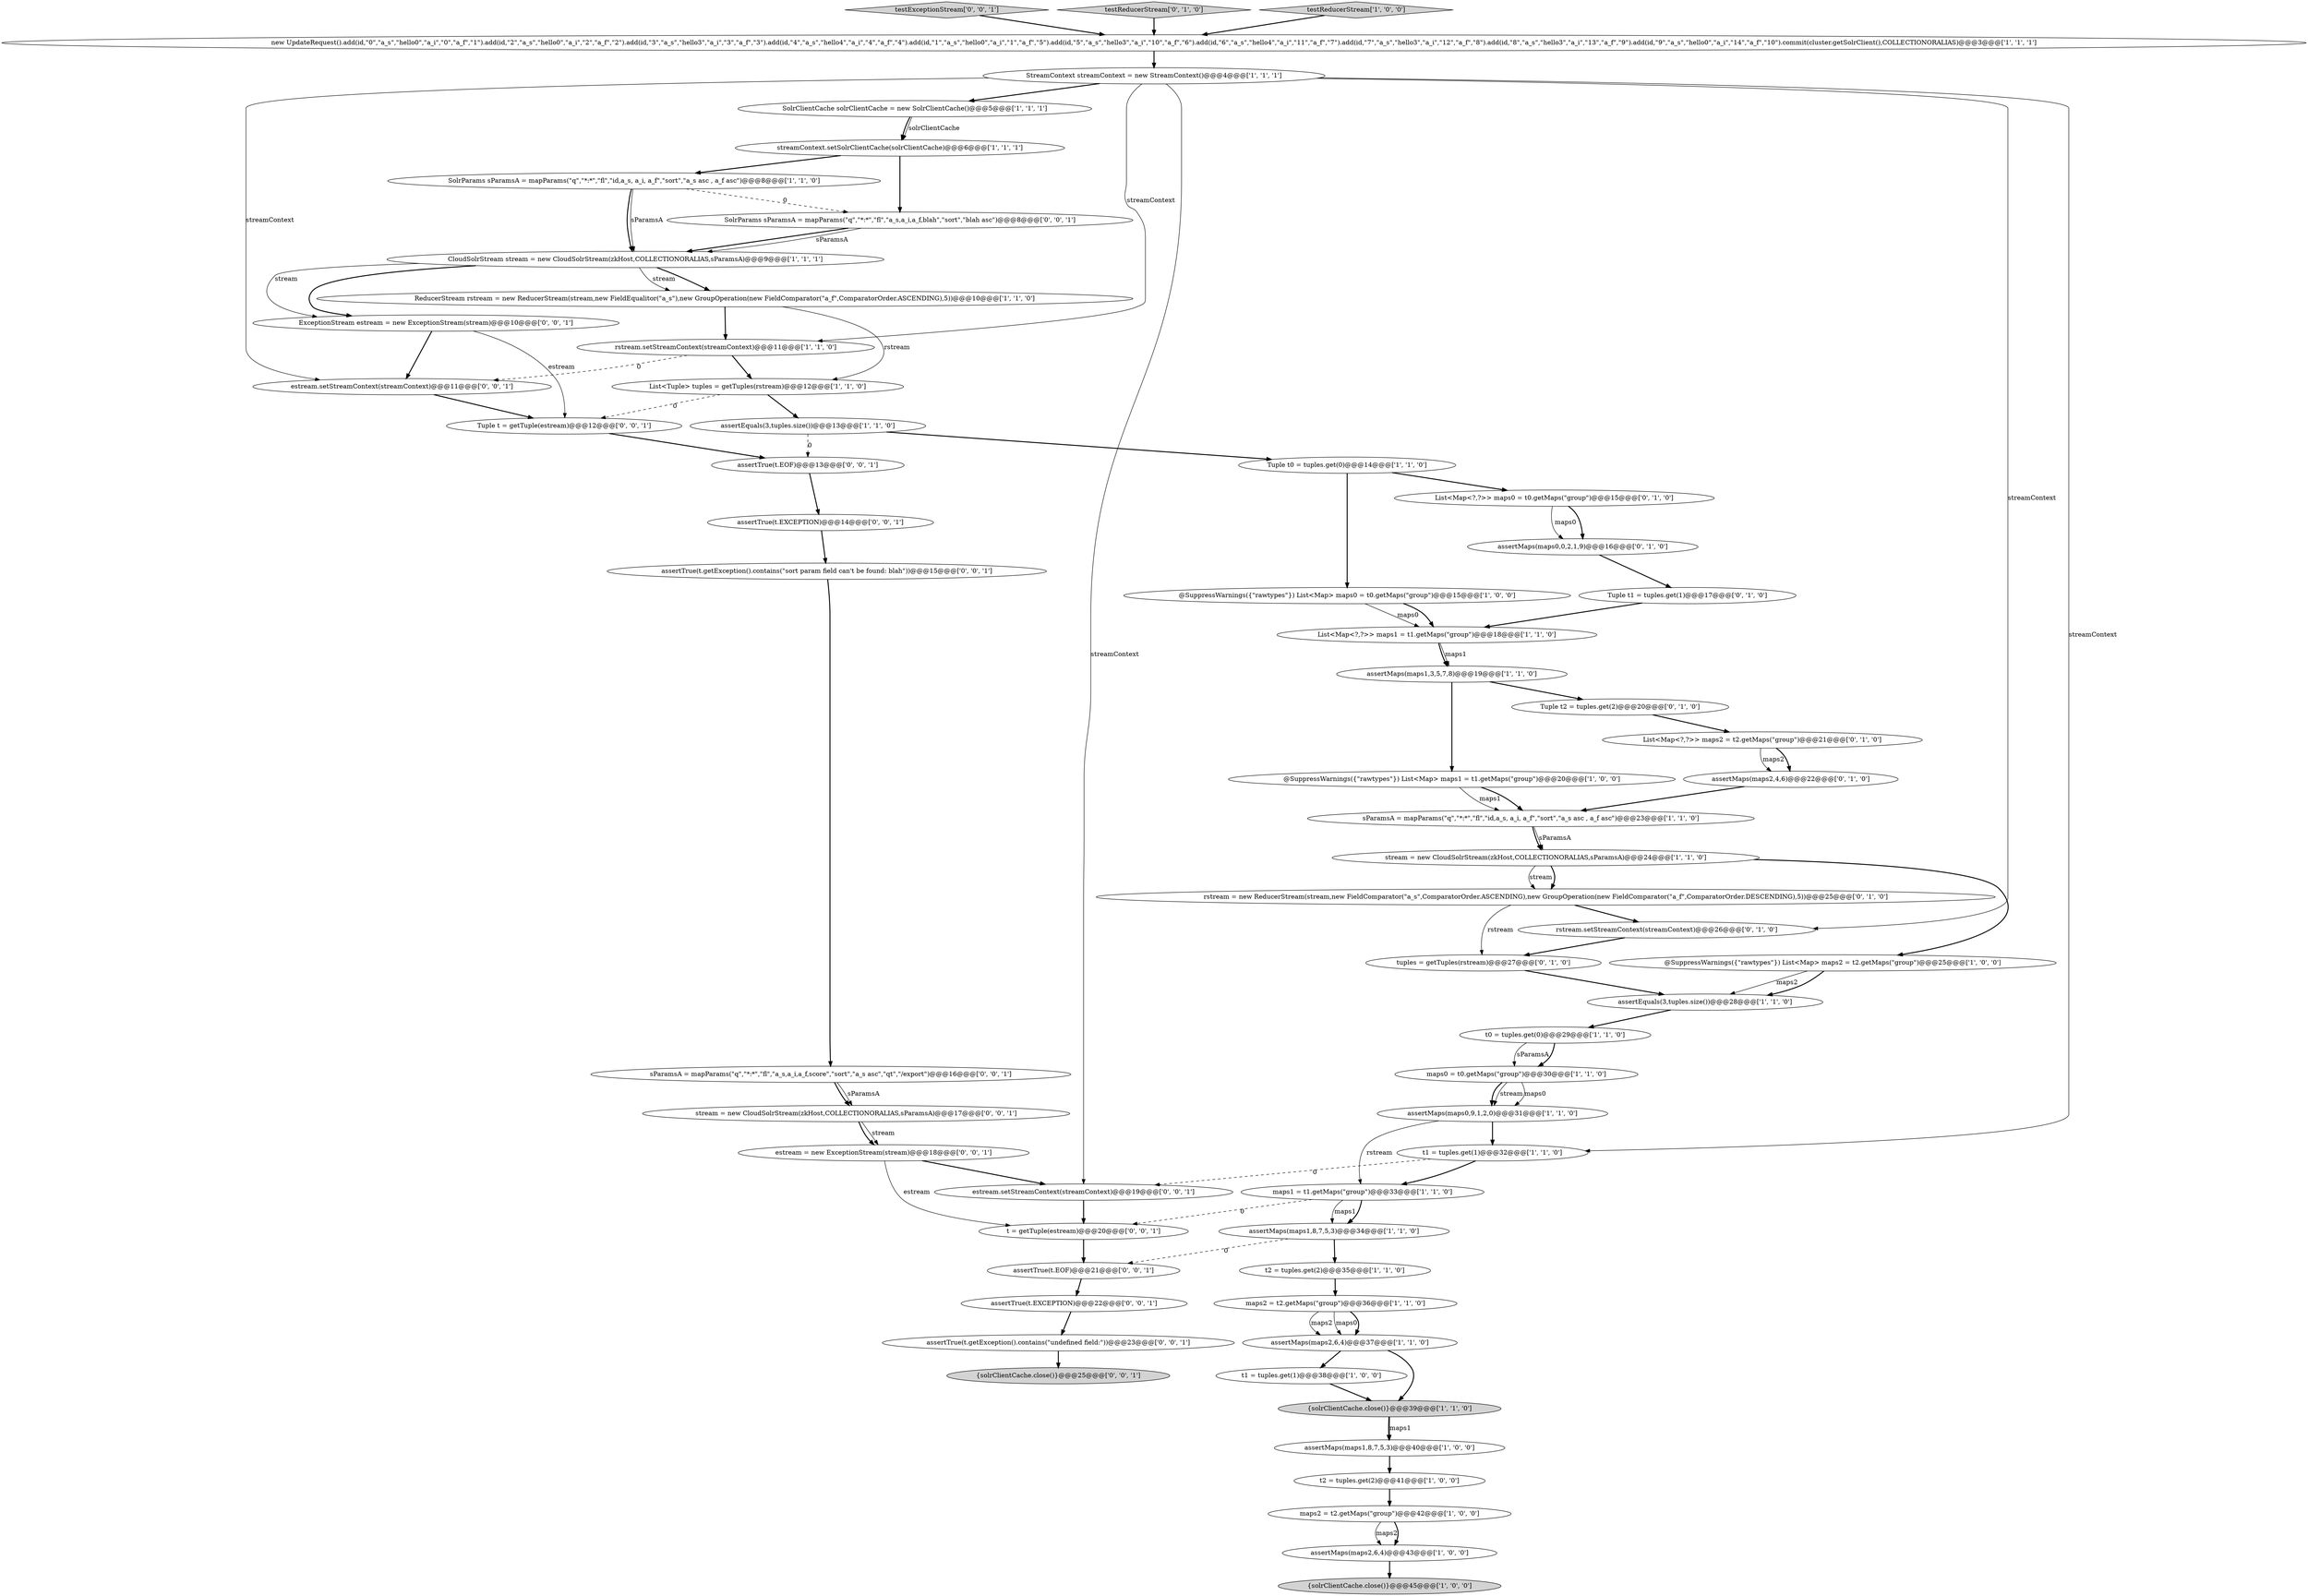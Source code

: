 digraph {
10 [style = filled, label = "assertMaps(maps1,8,7,5,3)@@@34@@@['1', '1', '0']", fillcolor = white, shape = ellipse image = "AAA0AAABBB1BBB"];
53 [style = filled, label = "testExceptionStream['0', '0', '1']", fillcolor = lightgray, shape = diamond image = "AAA0AAABBB3BBB"];
57 [style = filled, label = "assertTrue(t.EOF)@@@21@@@['0', '0', '1']", fillcolor = white, shape = ellipse image = "AAA0AAABBB3BBB"];
28 [style = filled, label = "assertEquals(3,tuples.size())@@@28@@@['1', '1', '0']", fillcolor = white, shape = ellipse image = "AAA0AAABBB1BBB"];
32 [style = filled, label = "assertMaps(maps2,6,4)@@@37@@@['1', '1', '0']", fillcolor = white, shape = ellipse image = "AAA0AAABBB1BBB"];
33 [style = filled, label = "@SuppressWarnings({\"rawtypes\"}) List<Map> maps1 = t1.getMaps(\"group\")@@@20@@@['1', '0', '0']", fillcolor = white, shape = ellipse image = "AAA0AAABBB1BBB"];
49 [style = filled, label = "estream = new ExceptionStream(stream)@@@18@@@['0', '0', '1']", fillcolor = white, shape = ellipse image = "AAA0AAABBB3BBB"];
0 [style = filled, label = "List<Tuple> tuples = getTuples(rstream)@@@12@@@['1', '1', '0']", fillcolor = white, shape = ellipse image = "AAA0AAABBB1BBB"];
62 [style = filled, label = "estream.setStreamContext(streamContext)@@@11@@@['0', '0', '1']", fillcolor = white, shape = ellipse image = "AAA0AAABBB3BBB"];
8 [style = filled, label = "@SuppressWarnings({\"rawtypes\"}) List<Map> maps0 = t0.getMaps(\"group\")@@@15@@@['1', '0', '0']", fillcolor = white, shape = ellipse image = "AAA0AAABBB1BBB"];
9 [style = filled, label = "new UpdateRequest().add(id,\"0\",\"a_s\",\"hello0\",\"a_i\",\"0\",\"a_f\",\"1\").add(id,\"2\",\"a_s\",\"hello0\",\"a_i\",\"2\",\"a_f\",\"2\").add(id,\"3\",\"a_s\",\"hello3\",\"a_i\",\"3\",\"a_f\",\"3\").add(id,\"4\",\"a_s\",\"hello4\",\"a_i\",\"4\",\"a_f\",\"4\").add(id,\"1\",\"a_s\",\"hello0\",\"a_i\",\"1\",\"a_f\",\"5\").add(id,\"5\",\"a_s\",\"hello3\",\"a_i\",\"10\",\"a_f\",\"6\").add(id,\"6\",\"a_s\",\"hello4\",\"a_i\",\"11\",\"a_f\",\"7\").add(id,\"7\",\"a_s\",\"hello3\",\"a_i\",\"12\",\"a_f\",\"8\").add(id,\"8\",\"a_s\",\"hello3\",\"a_i\",\"13\",\"a_f\",\"9\").add(id,\"9\",\"a_s\",\"hello0\",\"a_i\",\"14\",\"a_f\",\"10\").commit(cluster.getSolrClient(),COLLECTIONORALIAS)@@@3@@@['1', '1', '1']", fillcolor = white, shape = ellipse image = "AAA0AAABBB1BBB"];
13 [style = filled, label = "streamContext.setSolrClientCache(solrClientCache)@@@6@@@['1', '1', '1']", fillcolor = white, shape = ellipse image = "AAA0AAABBB1BBB"];
11 [style = filled, label = "List<Map<?,?>> maps1 = t1.getMaps(\"group\")@@@18@@@['1', '1', '0']", fillcolor = white, shape = ellipse image = "AAA0AAABBB1BBB"];
34 [style = filled, label = "maps0 = t0.getMaps(\"group\")@@@30@@@['1', '1', '0']", fillcolor = white, shape = ellipse image = "AAA0AAABBB1BBB"];
47 [style = filled, label = "Tuple t = getTuple(estream)@@@12@@@['0', '0', '1']", fillcolor = white, shape = ellipse image = "AAA0AAABBB3BBB"];
55 [style = filled, label = "assertTrue(t.EXCEPTION)@@@14@@@['0', '0', '1']", fillcolor = white, shape = ellipse image = "AAA0AAABBB3BBB"];
3 [style = filled, label = "SolrParams sParamsA = mapParams(\"q\",\"*:*\",\"fl\",\"id,a_s, a_i, a_f\",\"sort\",\"a_s asc , a_f asc\")@@@8@@@['1', '1', '0']", fillcolor = white, shape = ellipse image = "AAA0AAABBB1BBB"];
30 [style = filled, label = "{solrClientCache.close()}@@@39@@@['1', '1', '0']", fillcolor = lightgray, shape = ellipse image = "AAA0AAABBB1BBB"];
56 [style = filled, label = "assertTrue(t.EXCEPTION)@@@22@@@['0', '0', '1']", fillcolor = white, shape = ellipse image = "AAA0AAABBB3BBB"];
22 [style = filled, label = "assertEquals(3,tuples.size())@@@13@@@['1', '1', '0']", fillcolor = white, shape = ellipse image = "AAA0AAABBB1BBB"];
44 [style = filled, label = "rstream.setStreamContext(streamContext)@@@26@@@['0', '1', '0']", fillcolor = white, shape = ellipse image = "AAA0AAABBB2BBB"];
18 [style = filled, label = "assertMaps(maps1,8,7,5,3)@@@40@@@['1', '0', '0']", fillcolor = white, shape = ellipse image = "AAA0AAABBB1BBB"];
61 [style = filled, label = "assertTrue(t.EOF)@@@13@@@['0', '0', '1']", fillcolor = white, shape = ellipse image = "AAA0AAABBB3BBB"];
25 [style = filled, label = "{solrClientCache.close()}@@@45@@@['1', '0', '0']", fillcolor = lightgray, shape = ellipse image = "AAA0AAABBB1BBB"];
42 [style = filled, label = "List<Map<?,?>> maps2 = t2.getMaps(\"group\")@@@21@@@['0', '1', '0']", fillcolor = white, shape = ellipse image = "AAA0AAABBB2BBB"];
59 [style = filled, label = "t = getTuple(estream)@@@20@@@['0', '0', '1']", fillcolor = white, shape = ellipse image = "AAA0AAABBB3BBB"];
38 [style = filled, label = "tuples = getTuples(rstream)@@@27@@@['0', '1', '0']", fillcolor = white, shape = ellipse image = "AAA0AAABBB2BBB"];
17 [style = filled, label = "t1 = tuples.get(1)@@@32@@@['1', '1', '0']", fillcolor = white, shape = ellipse image = "AAA0AAABBB1BBB"];
39 [style = filled, label = "testReducerStream['0', '1', '0']", fillcolor = lightgray, shape = diamond image = "AAA0AAABBB2BBB"];
12 [style = filled, label = "assertMaps(maps1,3,5,7,8)@@@19@@@['1', '1', '0']", fillcolor = white, shape = ellipse image = "AAA0AAABBB1BBB"];
4 [style = filled, label = "t2 = tuples.get(2)@@@41@@@['1', '0', '0']", fillcolor = white, shape = ellipse image = "AAA0AAABBB1BBB"];
24 [style = filled, label = "t0 = tuples.get(0)@@@29@@@['1', '1', '0']", fillcolor = white, shape = ellipse image = "AAA0AAABBB1BBB"];
31 [style = filled, label = "maps1 = t1.getMaps(\"group\")@@@33@@@['1', '1', '0']", fillcolor = white, shape = ellipse image = "AAA0AAABBB1BBB"];
48 [style = filled, label = "ExceptionStream estream = new ExceptionStream(stream)@@@10@@@['0', '0', '1']", fillcolor = white, shape = ellipse image = "AAA0AAABBB3BBB"];
19 [style = filled, label = "sParamsA = mapParams(\"q\",\"*:*\",\"fl\",\"id,a_s, a_i, a_f\",\"sort\",\"a_s asc , a_f asc\")@@@23@@@['1', '1', '0']", fillcolor = white, shape = ellipse image = "AAA0AAABBB1BBB"];
2 [style = filled, label = "assertMaps(maps0,9,1,2,0)@@@31@@@['1', '1', '0']", fillcolor = white, shape = ellipse image = "AAA0AAABBB1BBB"];
26 [style = filled, label = "testReducerStream['1', '0', '0']", fillcolor = lightgray, shape = diamond image = "AAA0AAABBB1BBB"];
40 [style = filled, label = "Tuple t1 = tuples.get(1)@@@17@@@['0', '1', '0']", fillcolor = white, shape = ellipse image = "AAA0AAABBB2BBB"];
6 [style = filled, label = "stream = new CloudSolrStream(zkHost,COLLECTIONORALIAS,sParamsA)@@@24@@@['1', '1', '0']", fillcolor = white, shape = ellipse image = "AAA0AAABBB1BBB"];
7 [style = filled, label = "ReducerStream rstream = new ReducerStream(stream,new FieldEqualitor(\"a_s\"),new GroupOperation(new FieldComparator(\"a_f\",ComparatorOrder.ASCENDING),5))@@@10@@@['1', '1', '0']", fillcolor = white, shape = ellipse image = "AAA0AAABBB1BBB"];
16 [style = filled, label = "CloudSolrStream stream = new CloudSolrStream(zkHost,COLLECTIONORALIAS,sParamsA)@@@9@@@['1', '1', '1']", fillcolor = white, shape = ellipse image = "AAA0AAABBB1BBB"];
36 [style = filled, label = "assertMaps(maps2,4,6)@@@22@@@['0', '1', '0']", fillcolor = white, shape = ellipse image = "AAA0AAABBB2BBB"];
5 [style = filled, label = "SolrClientCache solrClientCache = new SolrClientCache()@@@5@@@['1', '1', '1']", fillcolor = white, shape = ellipse image = "AAA0AAABBB1BBB"];
14 [style = filled, label = "rstream.setStreamContext(streamContext)@@@11@@@['1', '1', '0']", fillcolor = white, shape = ellipse image = "AAA0AAABBB1BBB"];
54 [style = filled, label = "assertTrue(t.getException().contains(\"sort param field can't be found: blah\"))@@@15@@@['0', '0', '1']", fillcolor = white, shape = ellipse image = "AAA0AAABBB3BBB"];
58 [style = filled, label = "assertTrue(t.getException().contains(\"undefined field:\"))@@@23@@@['0', '0', '1']", fillcolor = white, shape = ellipse image = "AAA0AAABBB3BBB"];
23 [style = filled, label = "assertMaps(maps2,6,4)@@@43@@@['1', '0', '0']", fillcolor = white, shape = ellipse image = "AAA0AAABBB1BBB"];
37 [style = filled, label = "assertMaps(maps0,0,2,1,9)@@@16@@@['0', '1', '0']", fillcolor = white, shape = ellipse image = "AAA0AAABBB2BBB"];
41 [style = filled, label = "Tuple t2 = tuples.get(2)@@@20@@@['0', '1', '0']", fillcolor = white, shape = ellipse image = "AAA0AAABBB2BBB"];
60 [style = filled, label = "SolrParams sParamsA = mapParams(\"q\",\"*:*\",\"fl\",\"a_s,a_i,a_f,blah\",\"sort\",\"blah asc\")@@@8@@@['0', '0', '1']", fillcolor = white, shape = ellipse image = "AAA0AAABBB3BBB"];
35 [style = filled, label = "maps2 = t2.getMaps(\"group\")@@@42@@@['1', '0', '0']", fillcolor = white, shape = ellipse image = "AAA0AAABBB1BBB"];
50 [style = filled, label = "stream = new CloudSolrStream(zkHost,COLLECTIONORALIAS,sParamsA)@@@17@@@['0', '0', '1']", fillcolor = white, shape = ellipse image = "AAA0AAABBB3BBB"];
51 [style = filled, label = "estream.setStreamContext(streamContext)@@@19@@@['0', '0', '1']", fillcolor = white, shape = ellipse image = "AAA0AAABBB3BBB"];
1 [style = filled, label = "@SuppressWarnings({\"rawtypes\"}) List<Map> maps2 = t2.getMaps(\"group\")@@@25@@@['1', '0', '0']", fillcolor = white, shape = ellipse image = "AAA0AAABBB1BBB"];
20 [style = filled, label = "maps2 = t2.getMaps(\"group\")@@@36@@@['1', '1', '0']", fillcolor = white, shape = ellipse image = "AAA0AAABBB1BBB"];
46 [style = filled, label = "sParamsA = mapParams(\"q\",\"*:*\",\"fl\",\"a_s,a_i,a_f,score\",\"sort\",\"a_s asc\",\"qt\",\"/export\")@@@16@@@['0', '0', '1']", fillcolor = white, shape = ellipse image = "AAA0AAABBB3BBB"];
29 [style = filled, label = "Tuple t0 = tuples.get(0)@@@14@@@['1', '1', '0']", fillcolor = white, shape = ellipse image = "AAA0AAABBB1BBB"];
15 [style = filled, label = "StreamContext streamContext = new StreamContext()@@@4@@@['1', '1', '1']", fillcolor = white, shape = ellipse image = "AAA0AAABBB1BBB"];
45 [style = filled, label = "List<Map<?,?>> maps0 = t0.getMaps(\"group\")@@@15@@@['0', '1', '0']", fillcolor = white, shape = ellipse image = "AAA0AAABBB2BBB"];
27 [style = filled, label = "t1 = tuples.get(1)@@@38@@@['1', '0', '0']", fillcolor = white, shape = ellipse image = "AAA0AAABBB1BBB"];
52 [style = filled, label = "{solrClientCache.close()}@@@25@@@['0', '0', '1']", fillcolor = lightgray, shape = ellipse image = "AAA0AAABBB3BBB"];
21 [style = filled, label = "t2 = tuples.get(2)@@@35@@@['1', '1', '0']", fillcolor = white, shape = ellipse image = "AAA0AAABBB1BBB"];
43 [style = filled, label = "rstream = new ReducerStream(stream,new FieldComparator(\"a_s\",ComparatorOrder.ASCENDING),new GroupOperation(new FieldComparator(\"a_f\",ComparatorOrder.DESCENDING),5))@@@25@@@['0', '1', '0']", fillcolor = white, shape = ellipse image = "AAA0AAABBB2BBB"];
22->29 [style = bold, label=""];
12->33 [style = bold, label=""];
10->21 [style = bold, label=""];
19->6 [style = bold, label=""];
11->12 [style = bold, label=""];
22->61 [style = dashed, label="0"];
29->8 [style = bold, label=""];
56->58 [style = bold, label=""];
6->43 [style = bold, label=""];
3->16 [style = solid, label="sParamsA"];
34->2 [style = solid, label="stream"];
60->16 [style = bold, label=""];
14->0 [style = bold, label=""];
34->2 [style = solid, label="maps0"];
60->16 [style = solid, label="sParamsA"];
57->56 [style = bold, label=""];
5->13 [style = bold, label=""];
2->17 [style = bold, label=""];
20->32 [style = solid, label="maps0"];
51->59 [style = bold, label=""];
48->62 [style = bold, label=""];
10->57 [style = dashed, label="0"];
27->30 [style = bold, label=""];
16->7 [style = bold, label=""];
34->2 [style = bold, label=""];
43->44 [style = bold, label=""];
35->23 [style = solid, label="maps2"];
54->46 [style = bold, label=""];
40->11 [style = bold, label=""];
46->50 [style = solid, label="sParamsA"];
38->28 [style = bold, label=""];
45->37 [style = solid, label="maps0"];
53->9 [style = bold, label=""];
33->19 [style = solid, label="maps1"];
0->22 [style = bold, label=""];
36->19 [style = bold, label=""];
6->43 [style = solid, label="stream"];
20->32 [style = bold, label=""];
49->59 [style = solid, label="estream"];
26->9 [style = bold, label=""];
42->36 [style = solid, label="maps2"];
7->14 [style = bold, label=""];
37->40 [style = bold, label=""];
43->38 [style = solid, label="rstream"];
21->20 [style = bold, label=""];
7->0 [style = solid, label="rstream"];
15->5 [style = bold, label=""];
35->23 [style = bold, label=""];
1->28 [style = solid, label="maps2"];
15->62 [style = solid, label="streamContext"];
24->34 [style = solid, label="sParamsA"];
15->44 [style = solid, label="streamContext"];
12->41 [style = bold, label=""];
8->11 [style = solid, label="maps0"];
11->12 [style = solid, label="maps1"];
62->47 [style = bold, label=""];
20->32 [style = solid, label="maps2"];
29->45 [style = bold, label=""];
15->51 [style = solid, label="streamContext"];
23->25 [style = bold, label=""];
16->7 [style = solid, label="stream"];
18->4 [style = bold, label=""];
13->60 [style = bold, label=""];
30->18 [style = bold, label=""];
1->28 [style = bold, label=""];
4->35 [style = bold, label=""];
9->15 [style = bold, label=""];
17->51 [style = dashed, label="0"];
32->27 [style = bold, label=""];
15->14 [style = solid, label="streamContext"];
3->60 [style = dashed, label="0"];
0->47 [style = dashed, label="0"];
30->18 [style = solid, label="maps1"];
15->17 [style = solid, label="streamContext"];
61->55 [style = bold, label=""];
16->48 [style = solid, label="stream"];
39->9 [style = bold, label=""];
42->36 [style = bold, label=""];
13->3 [style = bold, label=""];
3->16 [style = bold, label=""];
6->1 [style = bold, label=""];
47->61 [style = bold, label=""];
59->57 [style = bold, label=""];
31->10 [style = solid, label="maps1"];
14->62 [style = dashed, label="0"];
24->34 [style = bold, label=""];
31->10 [style = bold, label=""];
49->51 [style = bold, label=""];
31->59 [style = dashed, label="0"];
16->48 [style = bold, label=""];
44->38 [style = bold, label=""];
8->11 [style = bold, label=""];
58->52 [style = bold, label=""];
50->49 [style = solid, label="stream"];
46->50 [style = bold, label=""];
28->24 [style = bold, label=""];
19->6 [style = solid, label="sParamsA"];
50->49 [style = bold, label=""];
41->42 [style = bold, label=""];
48->47 [style = solid, label="estream"];
33->19 [style = bold, label=""];
32->30 [style = bold, label=""];
45->37 [style = bold, label=""];
5->13 [style = solid, label="solrClientCache"];
2->31 [style = solid, label="rstream"];
55->54 [style = bold, label=""];
17->31 [style = bold, label=""];
}
